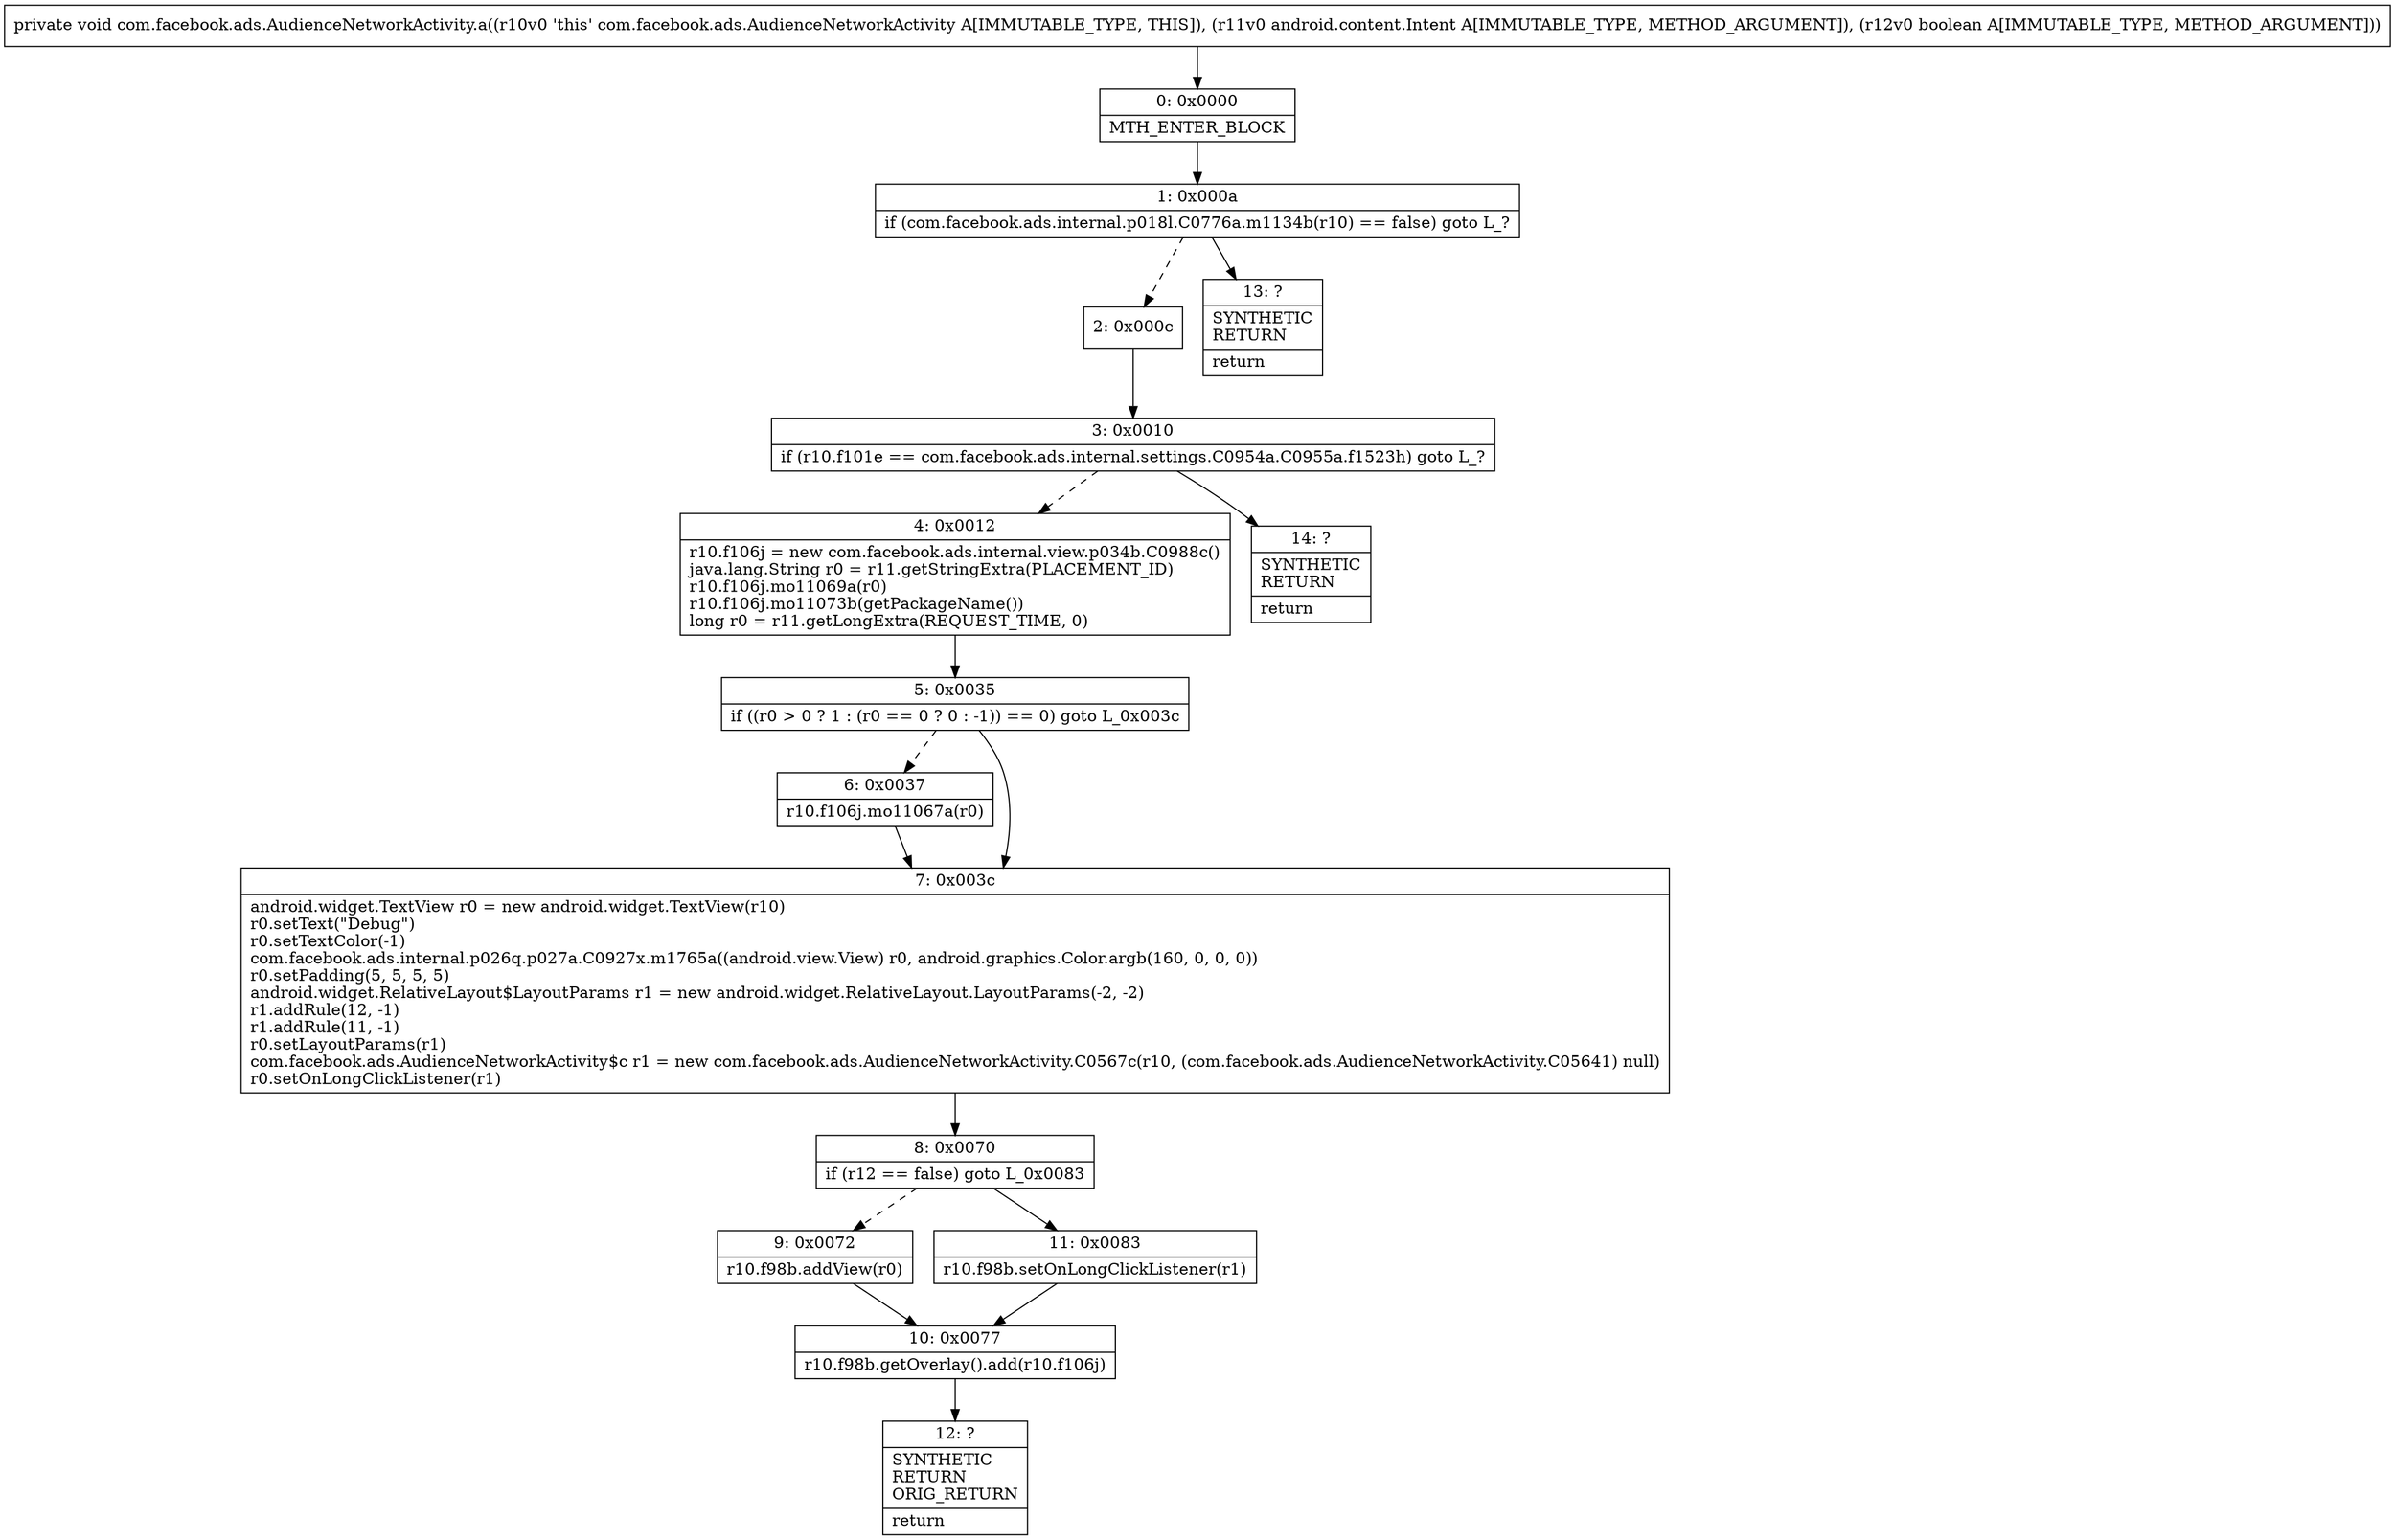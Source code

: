 digraph "CFG forcom.facebook.ads.AudienceNetworkActivity.a(Landroid\/content\/Intent;Z)V" {
Node_0 [shape=record,label="{0\:\ 0x0000|MTH_ENTER_BLOCK\l}"];
Node_1 [shape=record,label="{1\:\ 0x000a|if (com.facebook.ads.internal.p018l.C0776a.m1134b(r10) == false) goto L_?\l}"];
Node_2 [shape=record,label="{2\:\ 0x000c}"];
Node_3 [shape=record,label="{3\:\ 0x0010|if (r10.f101e == com.facebook.ads.internal.settings.C0954a.C0955a.f1523h) goto L_?\l}"];
Node_4 [shape=record,label="{4\:\ 0x0012|r10.f106j = new com.facebook.ads.internal.view.p034b.C0988c()\ljava.lang.String r0 = r11.getStringExtra(PLACEMENT_ID)\lr10.f106j.mo11069a(r0)\lr10.f106j.mo11073b(getPackageName())\llong r0 = r11.getLongExtra(REQUEST_TIME, 0)\l}"];
Node_5 [shape=record,label="{5\:\ 0x0035|if ((r0 \> 0 ? 1 : (r0 == 0 ? 0 : \-1)) == 0) goto L_0x003c\l}"];
Node_6 [shape=record,label="{6\:\ 0x0037|r10.f106j.mo11067a(r0)\l}"];
Node_7 [shape=record,label="{7\:\ 0x003c|android.widget.TextView r0 = new android.widget.TextView(r10)\lr0.setText(\"Debug\")\lr0.setTextColor(\-1)\lcom.facebook.ads.internal.p026q.p027a.C0927x.m1765a((android.view.View) r0, android.graphics.Color.argb(160, 0, 0, 0))\lr0.setPadding(5, 5, 5, 5)\landroid.widget.RelativeLayout$LayoutParams r1 = new android.widget.RelativeLayout.LayoutParams(\-2, \-2)\lr1.addRule(12, \-1)\lr1.addRule(11, \-1)\lr0.setLayoutParams(r1)\lcom.facebook.ads.AudienceNetworkActivity$c r1 = new com.facebook.ads.AudienceNetworkActivity.C0567c(r10, (com.facebook.ads.AudienceNetworkActivity.C05641) null)\lr0.setOnLongClickListener(r1)\l}"];
Node_8 [shape=record,label="{8\:\ 0x0070|if (r12 == false) goto L_0x0083\l}"];
Node_9 [shape=record,label="{9\:\ 0x0072|r10.f98b.addView(r0)\l}"];
Node_10 [shape=record,label="{10\:\ 0x0077|r10.f98b.getOverlay().add(r10.f106j)\l}"];
Node_11 [shape=record,label="{11\:\ 0x0083|r10.f98b.setOnLongClickListener(r1)\l}"];
Node_12 [shape=record,label="{12\:\ ?|SYNTHETIC\lRETURN\lORIG_RETURN\l|return\l}"];
Node_13 [shape=record,label="{13\:\ ?|SYNTHETIC\lRETURN\l|return\l}"];
Node_14 [shape=record,label="{14\:\ ?|SYNTHETIC\lRETURN\l|return\l}"];
MethodNode[shape=record,label="{private void com.facebook.ads.AudienceNetworkActivity.a((r10v0 'this' com.facebook.ads.AudienceNetworkActivity A[IMMUTABLE_TYPE, THIS]), (r11v0 android.content.Intent A[IMMUTABLE_TYPE, METHOD_ARGUMENT]), (r12v0 boolean A[IMMUTABLE_TYPE, METHOD_ARGUMENT])) }"];
MethodNode -> Node_0;
Node_0 -> Node_1;
Node_1 -> Node_2[style=dashed];
Node_1 -> Node_13;
Node_2 -> Node_3;
Node_3 -> Node_4[style=dashed];
Node_3 -> Node_14;
Node_4 -> Node_5;
Node_5 -> Node_6[style=dashed];
Node_5 -> Node_7;
Node_6 -> Node_7;
Node_7 -> Node_8;
Node_8 -> Node_9[style=dashed];
Node_8 -> Node_11;
Node_9 -> Node_10;
Node_10 -> Node_12;
Node_11 -> Node_10;
}

